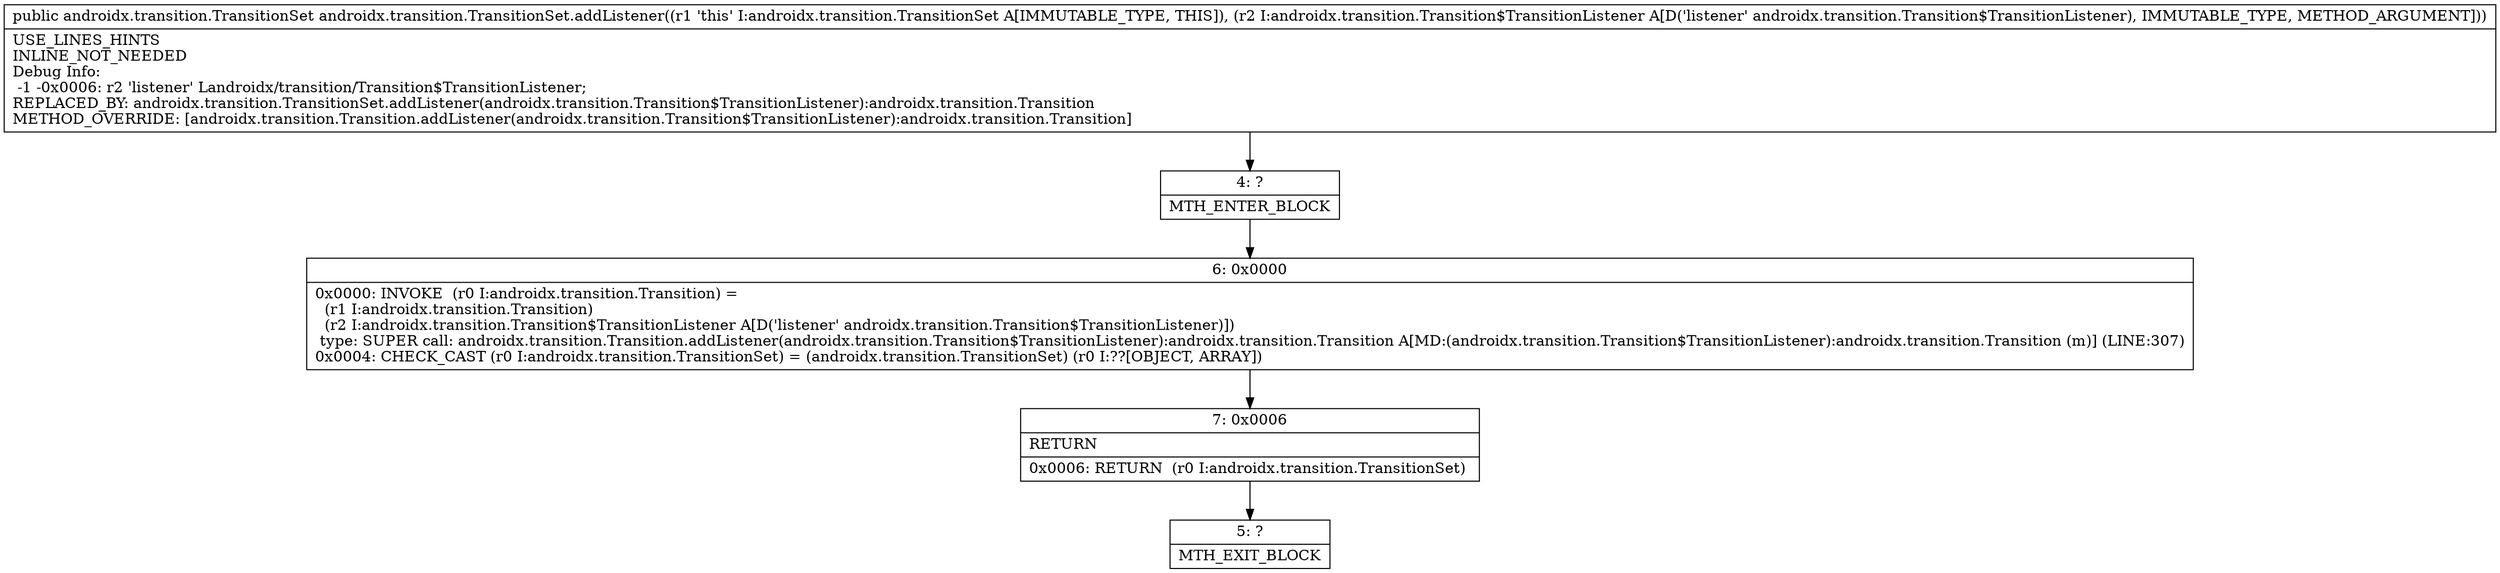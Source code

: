 digraph "CFG forandroidx.transition.TransitionSet.addListener(Landroidx\/transition\/Transition$TransitionListener;)Landroidx\/transition\/TransitionSet;" {
Node_4 [shape=record,label="{4\:\ ?|MTH_ENTER_BLOCK\l}"];
Node_6 [shape=record,label="{6\:\ 0x0000|0x0000: INVOKE  (r0 I:androidx.transition.Transition) = \l  (r1 I:androidx.transition.Transition)\l  (r2 I:androidx.transition.Transition$TransitionListener A[D('listener' androidx.transition.Transition$TransitionListener)])\l type: SUPER call: androidx.transition.Transition.addListener(androidx.transition.Transition$TransitionListener):androidx.transition.Transition A[MD:(androidx.transition.Transition$TransitionListener):androidx.transition.Transition (m)] (LINE:307)\l0x0004: CHECK_CAST (r0 I:androidx.transition.TransitionSet) = (androidx.transition.TransitionSet) (r0 I:??[OBJECT, ARRAY]) \l}"];
Node_7 [shape=record,label="{7\:\ 0x0006|RETURN\l|0x0006: RETURN  (r0 I:androidx.transition.TransitionSet) \l}"];
Node_5 [shape=record,label="{5\:\ ?|MTH_EXIT_BLOCK\l}"];
MethodNode[shape=record,label="{public androidx.transition.TransitionSet androidx.transition.TransitionSet.addListener((r1 'this' I:androidx.transition.TransitionSet A[IMMUTABLE_TYPE, THIS]), (r2 I:androidx.transition.Transition$TransitionListener A[D('listener' androidx.transition.Transition$TransitionListener), IMMUTABLE_TYPE, METHOD_ARGUMENT]))  | USE_LINES_HINTS\lINLINE_NOT_NEEDED\lDebug Info:\l  \-1 \-0x0006: r2 'listener' Landroidx\/transition\/Transition$TransitionListener;\lREPLACED_BY: androidx.transition.TransitionSet.addListener(androidx.transition.Transition$TransitionListener):androidx.transition.Transition\lMETHOD_OVERRIDE: [androidx.transition.Transition.addListener(androidx.transition.Transition$TransitionListener):androidx.transition.Transition]\l}"];
MethodNode -> Node_4;Node_4 -> Node_6;
Node_6 -> Node_7;
Node_7 -> Node_5;
}


